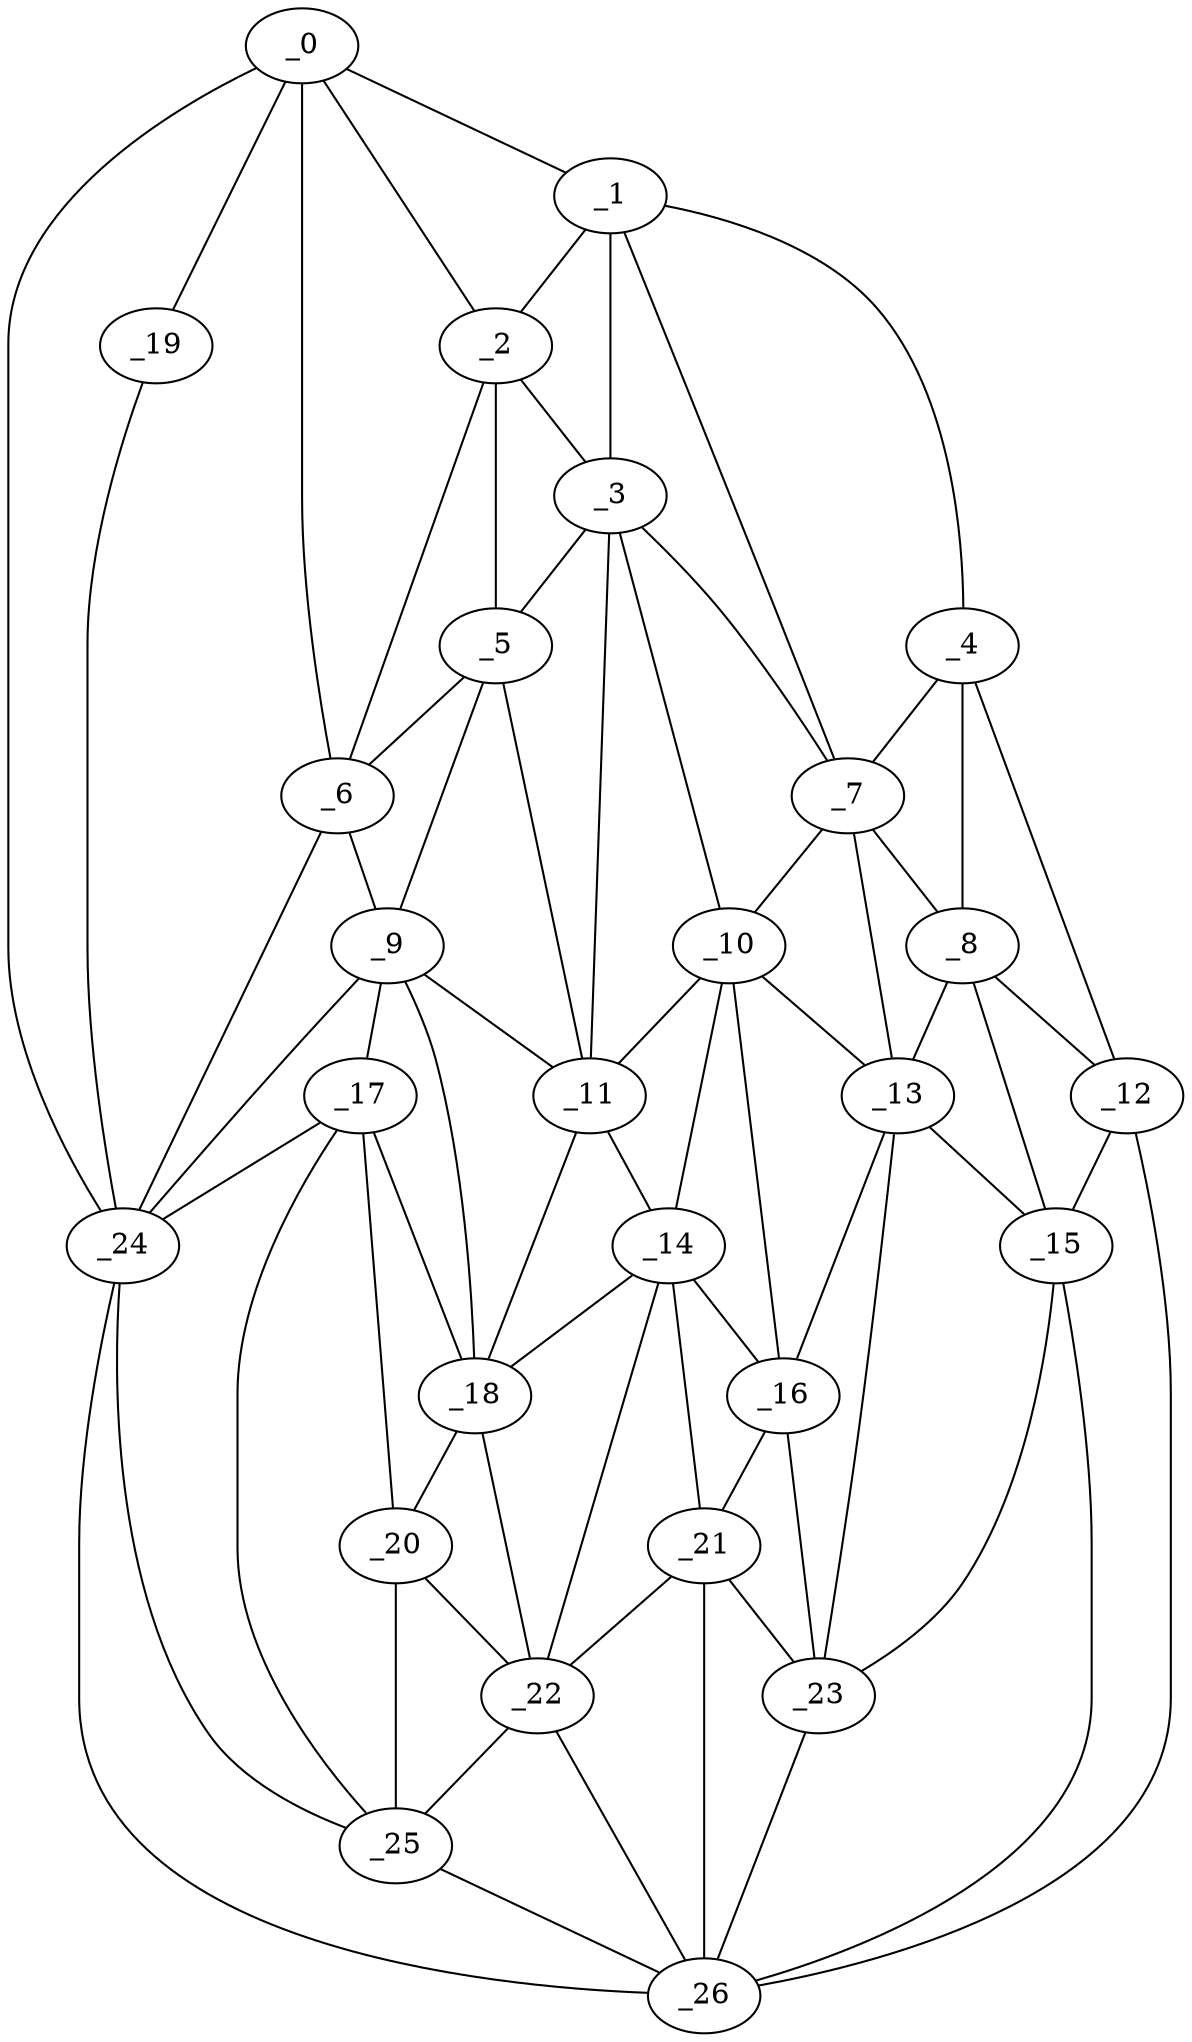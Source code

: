 graph "obj88__160.gxl" {
	_0	 [x=48,
		y=6];
	_1	 [x=49,
		y=100];
	_0 -- _1	 [valence=1];
	_2	 [x=50,
		y=79];
	_0 -- _2	 [valence=1];
	_6	 [x=58,
		y=72];
	_0 -- _6	 [valence=2];
	_19	 [x=84,
		y=6];
	_0 -- _19	 [valence=1];
	_24	 [x=87,
		y=55];
	_0 -- _24	 [valence=1];
	_1 -- _2	 [valence=2];
	_3	 [x=50,
		y=87];
	_1 -- _3	 [valence=1];
	_4	 [x=56,
		y=109];
	_1 -- _4	 [valence=1];
	_7	 [x=65,
		y=101];
	_1 -- _7	 [valence=2];
	_2 -- _3	 [valence=1];
	_5	 [x=57,
		y=76];
	_2 -- _5	 [valence=1];
	_2 -- _6	 [valence=2];
	_3 -- _5	 [valence=2];
	_3 -- _7	 [valence=2];
	_10	 [x=68,
		y=96];
	_3 -- _10	 [valence=2];
	_11	 [x=70,
		y=79];
	_3 -- _11	 [valence=2];
	_4 -- _7	 [valence=1];
	_8	 [x=65,
		y=106];
	_4 -- _8	 [valence=2];
	_12	 [x=71,
		y=121];
	_4 -- _12	 [valence=1];
	_5 -- _6	 [valence=2];
	_9	 [x=67,
		y=73];
	_5 -- _9	 [valence=1];
	_5 -- _11	 [valence=1];
	_6 -- _9	 [valence=1];
	_6 -- _24	 [valence=2];
	_7 -- _8	 [valence=2];
	_7 -- _10	 [valence=1];
	_13	 [x=75,
		y=105];
	_7 -- _13	 [valence=2];
	_8 -- _12	 [valence=2];
	_8 -- _13	 [valence=1];
	_15	 [x=76,
		y=119];
	_8 -- _15	 [valence=2];
	_9 -- _11	 [valence=1];
	_17	 [x=78,
		y=71];
	_9 -- _17	 [valence=1];
	_18	 [x=78,
		y=75];
	_9 -- _18	 [valence=2];
	_9 -- _24	 [valence=2];
	_10 -- _11	 [valence=2];
	_10 -- _13	 [valence=2];
	_14	 [x=76,
		y=82];
	_10 -- _14	 [valence=2];
	_16	 [x=77,
		y=99];
	_10 -- _16	 [valence=1];
	_11 -- _14	 [valence=2];
	_11 -- _18	 [valence=2];
	_12 -- _15	 [valence=2];
	_26	 [x=89,
		y=116];
	_12 -- _26	 [valence=1];
	_13 -- _15	 [valence=2];
	_13 -- _16	 [valence=2];
	_23	 [x=85,
		y=105];
	_13 -- _23	 [valence=1];
	_14 -- _16	 [valence=1];
	_14 -- _18	 [valence=1];
	_21	 [x=84,
		y=97];
	_14 -- _21	 [valence=2];
	_22	 [x=85,
		y=80];
	_14 -- _22	 [valence=2];
	_15 -- _23	 [valence=2];
	_15 -- _26	 [valence=1];
	_16 -- _21	 [valence=1];
	_16 -- _23	 [valence=2];
	_17 -- _18	 [valence=1];
	_20	 [x=84,
		y=68];
	_17 -- _20	 [valence=2];
	_17 -- _24	 [valence=2];
	_25	 [x=87,
		y=61];
	_17 -- _25	 [valence=1];
	_18 -- _20	 [valence=2];
	_18 -- _22	 [valence=2];
	_19 -- _24	 [valence=1];
	_20 -- _22	 [valence=2];
	_20 -- _25	 [valence=2];
	_21 -- _22	 [valence=1];
	_21 -- _23	 [valence=2];
	_21 -- _26	 [valence=1];
	_22 -- _25	 [valence=1];
	_22 -- _26	 [valence=2];
	_23 -- _26	 [valence=2];
	_24 -- _25	 [valence=1];
	_24 -- _26	 [valence=1];
	_25 -- _26	 [valence=2];
}
